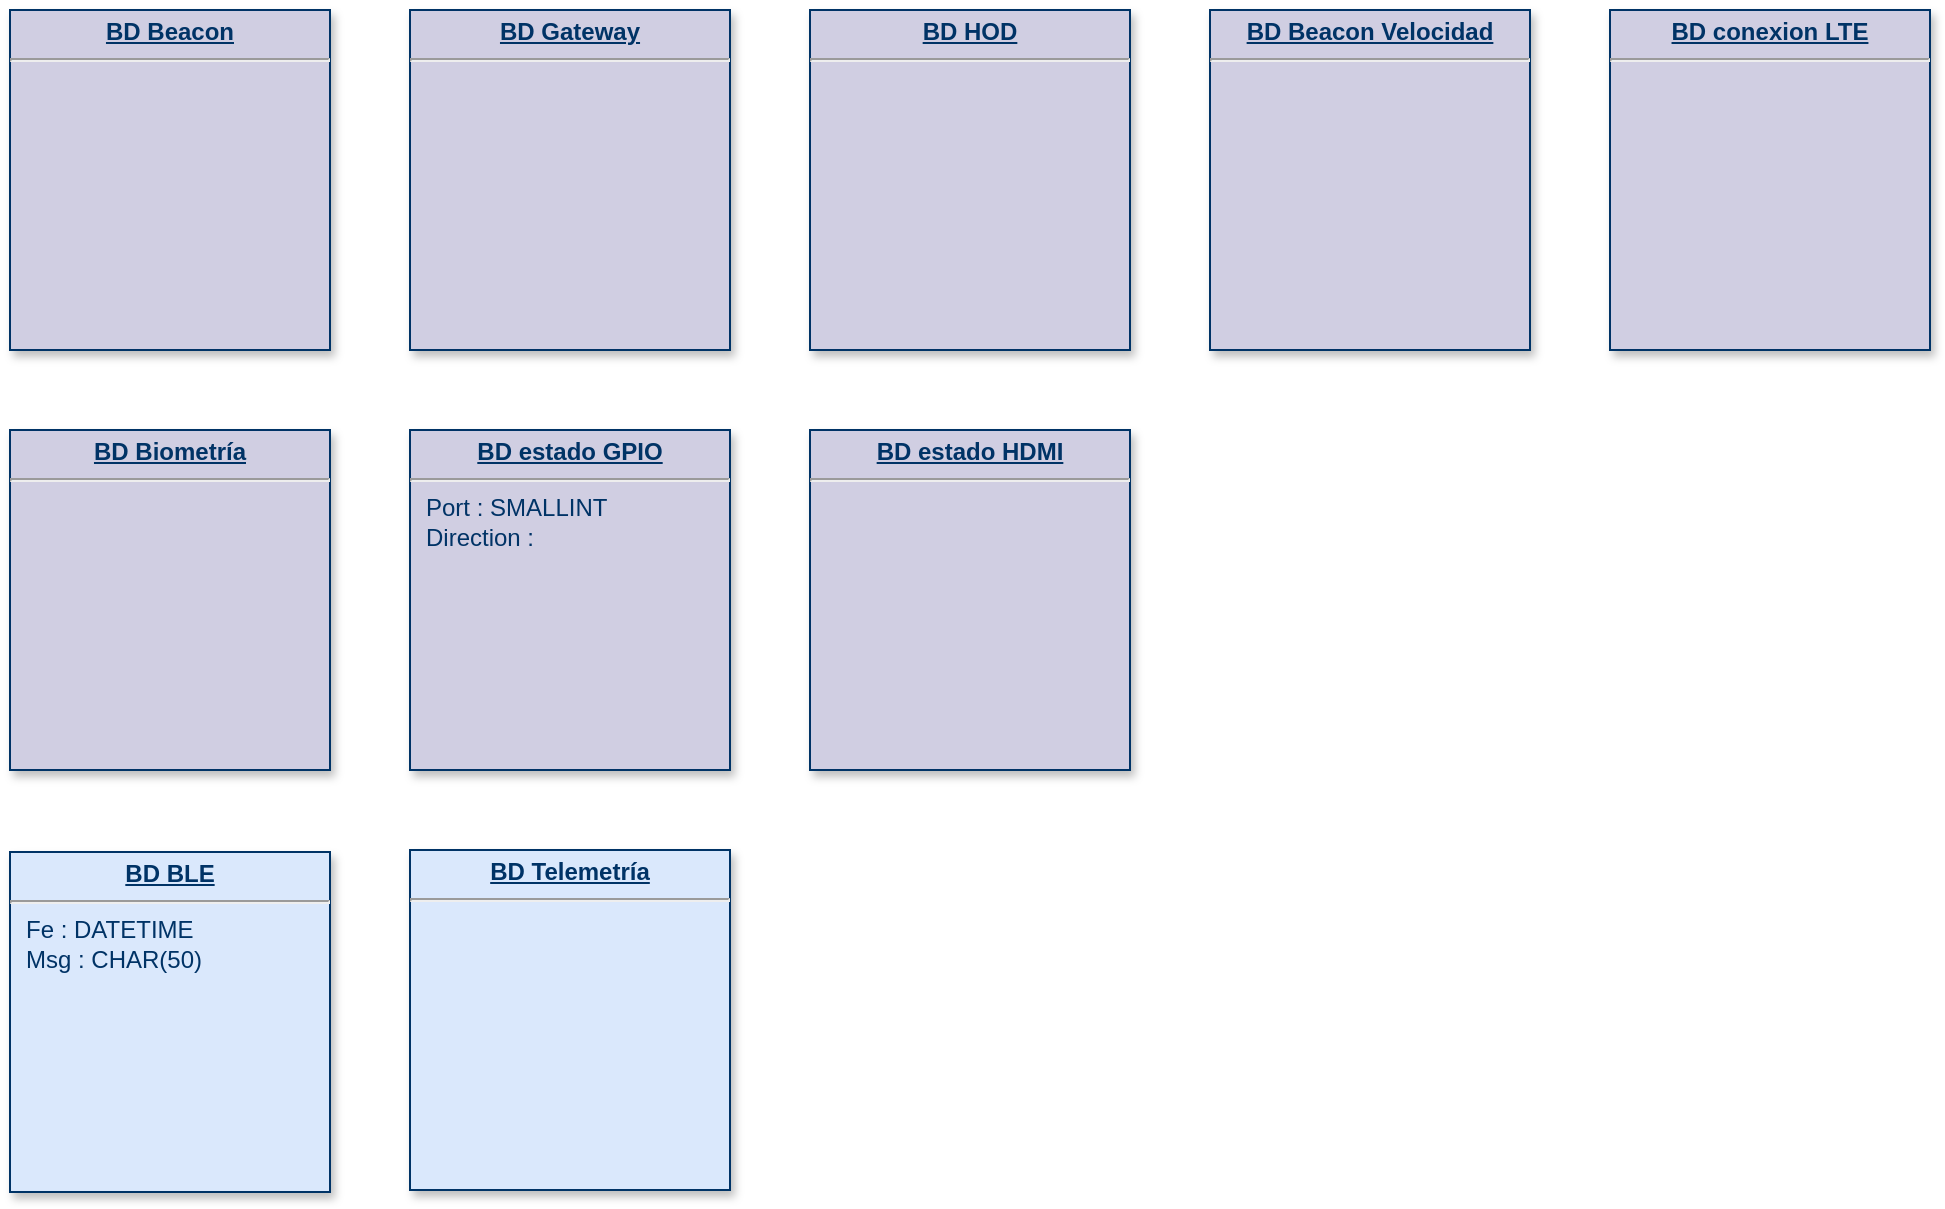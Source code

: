 <mxfile version="24.7.6">
  <diagram name="Page-1" id="efa7a0a1-bf9b-a30e-e6df-94a7791c09e9">
    <mxGraphModel dx="-330" dy="480" grid="1" gridSize="10" guides="1" tooltips="1" connect="1" arrows="1" fold="1" page="1" pageScale="1" pageWidth="1169" pageHeight="827" background="none" math="0" shadow="0">
      <root>
        <mxCell id="0" />
        <mxCell id="1" parent="0" />
        <mxCell id="35" value="&lt;p style=&quot;margin: 0px; margin-top: 4px; text-align: center; text-decoration: underline;&quot;&gt;&lt;b&gt;BD BLE&lt;/b&gt;&lt;/p&gt;&lt;hr&gt;&lt;p style=&quot;margin: 0px; margin-left: 8px;&quot;&gt;Fe : DATETIME&lt;/p&gt;&lt;p style=&quot;margin: 0px; margin-left: 8px;&quot;&gt;Msg : CHAR(50)&lt;/p&gt;" style="verticalAlign=top;align=left;overflow=fill;fontSize=12;fontFamily=Helvetica;html=1;strokeColor=#003366;shadow=1;fillColor=#DAE8FC;fontColor=#003366" parent="1" vertex="1">
          <mxGeometry x="1280" y="551" width="160" height="170" as="geometry" />
        </mxCell>
        <mxCell id="i4oSQRnACETnBW8MNj1o-114" value="&lt;p style=&quot;margin: 0px; margin-top: 4px; text-align: center; text-decoration: underline;&quot;&gt;&lt;b&gt;BD Telemetría&lt;/b&gt;&lt;/p&gt;&lt;hr&gt;&lt;p style=&quot;margin: 0px; margin-left: 8px;&quot;&gt;&lt;br&gt;&lt;/p&gt;" style="verticalAlign=top;align=left;overflow=fill;fontSize=12;fontFamily=Helvetica;html=1;strokeColor=#003366;shadow=1;fillColor=#DAE8FC;fontColor=#003366" vertex="1" parent="1">
          <mxGeometry x="1480" y="550" width="160" height="170" as="geometry" />
        </mxCell>
        <mxCell id="i4oSQRnACETnBW8MNj1o-115" value="&lt;p style=&quot;margin: 0px; margin-top: 4px; text-align: center; text-decoration: underline;&quot;&gt;&lt;b&gt;BD Beacon&lt;/b&gt;&lt;/p&gt;&lt;hr&gt;&lt;p style=&quot;margin: 0px; margin-left: 8px;&quot;&gt;&lt;br&gt;&lt;/p&gt;" style="verticalAlign=top;align=left;overflow=fill;fontSize=12;fontFamily=Helvetica;html=1;strokeColor=#003366;shadow=1;fillColor=#D0CEE2;fontColor=#003366" vertex="1" parent="1">
          <mxGeometry x="1280" y="130" width="160" height="170" as="geometry" />
        </mxCell>
        <mxCell id="i4oSQRnACETnBW8MNj1o-117" value="&lt;p style=&quot;margin: 0px; margin-top: 4px; text-align: center; text-decoration: underline;&quot;&gt;&lt;b&gt;BD Gateway&lt;/b&gt;&lt;/p&gt;&lt;hr&gt;&lt;p style=&quot;margin: 0px; margin-left: 8px;&quot;&gt;&lt;br&gt;&lt;/p&gt;" style="verticalAlign=top;align=left;overflow=fill;fontSize=12;fontFamily=Helvetica;html=1;strokeColor=#003366;shadow=1;fillColor=#D0CEE2;fontColor=#003366" vertex="1" parent="1">
          <mxGeometry x="1480" y="130" width="160" height="170" as="geometry" />
        </mxCell>
        <mxCell id="i4oSQRnACETnBW8MNj1o-118" value="&lt;p style=&quot;margin: 0px; margin-top: 4px; text-align: center; text-decoration: underline;&quot;&gt;&lt;b&gt;BD HOD&lt;/b&gt;&lt;/p&gt;&lt;hr&gt;&lt;p style=&quot;margin: 0px; margin-left: 8px;&quot;&gt;&lt;br&gt;&lt;/p&gt;" style="verticalAlign=top;align=left;overflow=fill;fontSize=12;fontFamily=Helvetica;html=1;strokeColor=#003366;shadow=1;fillColor=#D0CEE2;fontColor=#003366" vertex="1" parent="1">
          <mxGeometry x="1680" y="130" width="160" height="170" as="geometry" />
        </mxCell>
        <mxCell id="i4oSQRnACETnBW8MNj1o-119" value="&lt;p style=&quot;margin: 0px; margin-top: 4px; text-align: center; text-decoration: underline;&quot;&gt;&lt;b&gt;BD Beacon Velocidad&lt;/b&gt;&lt;/p&gt;&lt;hr&gt;&lt;p style=&quot;margin: 0px; margin-left: 8px;&quot;&gt;&lt;br&gt;&lt;/p&gt;" style="verticalAlign=top;align=left;overflow=fill;fontSize=12;fontFamily=Helvetica;html=1;strokeColor=#003366;shadow=1;fillColor=#D0CEE2;fontColor=#003366" vertex="1" parent="1">
          <mxGeometry x="1880" y="130" width="160" height="170" as="geometry" />
        </mxCell>
        <mxCell id="i4oSQRnACETnBW8MNj1o-120" value="&lt;p style=&quot;margin: 0px; margin-top: 4px; text-align: center; text-decoration: underline;&quot;&gt;&lt;b&gt;BD conexion LTE&lt;/b&gt;&lt;/p&gt;&lt;hr&gt;&lt;p style=&quot;margin: 0px; margin-left: 8px;&quot;&gt;&lt;br&gt;&lt;/p&gt;" style="verticalAlign=top;align=left;overflow=fill;fontSize=12;fontFamily=Helvetica;html=1;strokeColor=#003366;shadow=1;fillColor=#D0CEE2;fontColor=#003366" vertex="1" parent="1">
          <mxGeometry x="2080" y="130" width="160" height="170" as="geometry" />
        </mxCell>
        <mxCell id="i4oSQRnACETnBW8MNj1o-121" value="&lt;p style=&quot;margin: 0px; margin-top: 4px; text-align: center; text-decoration: underline;&quot;&gt;&lt;b&gt;BD Biometría&lt;/b&gt;&lt;/p&gt;&lt;hr&gt;&lt;p style=&quot;margin: 0px; margin-left: 8px;&quot;&gt;&lt;br&gt;&lt;/p&gt;" style="verticalAlign=top;align=left;overflow=fill;fontSize=12;fontFamily=Helvetica;html=1;strokeColor=#003366;shadow=1;fillColor=#D0CEE2;fontColor=#003366" vertex="1" parent="1">
          <mxGeometry x="1280" y="340" width="160" height="170" as="geometry" />
        </mxCell>
        <mxCell id="i4oSQRnACETnBW8MNj1o-122" value="&lt;p style=&quot;margin: 0px; margin-top: 4px; text-align: center; text-decoration: underline;&quot;&gt;&lt;b&gt;BD estado GPIO&lt;/b&gt;&lt;/p&gt;&lt;hr&gt;&lt;p style=&quot;margin: 0px; margin-left: 8px;&quot;&gt;Port : SMALLINT&lt;/p&gt;&lt;p style=&quot;margin: 0px; margin-left: 8px;&quot;&gt;Direction :&amp;nbsp;&lt;/p&gt;" style="verticalAlign=top;align=left;overflow=fill;fontSize=12;fontFamily=Helvetica;html=1;strokeColor=#003366;shadow=1;fillColor=#D0CEE2;fontColor=#003366" vertex="1" parent="1">
          <mxGeometry x="1480" y="340" width="160" height="170" as="geometry" />
        </mxCell>
        <mxCell id="i4oSQRnACETnBW8MNj1o-123" value="&lt;p style=&quot;margin: 0px; margin-top: 4px; text-align: center; text-decoration: underline;&quot;&gt;&lt;b&gt;BD estado HDMI&lt;/b&gt;&lt;/p&gt;&lt;hr&gt;&lt;p style=&quot;margin: 0px; margin-left: 8px;&quot;&gt;&lt;br&gt;&lt;/p&gt;" style="verticalAlign=top;align=left;overflow=fill;fontSize=12;fontFamily=Helvetica;html=1;strokeColor=#003366;shadow=1;fillColor=#D0CEE2;fontColor=#003366" vertex="1" parent="1">
          <mxGeometry x="1680" y="340" width="160" height="170" as="geometry" />
        </mxCell>
      </root>
    </mxGraphModel>
  </diagram>
</mxfile>
